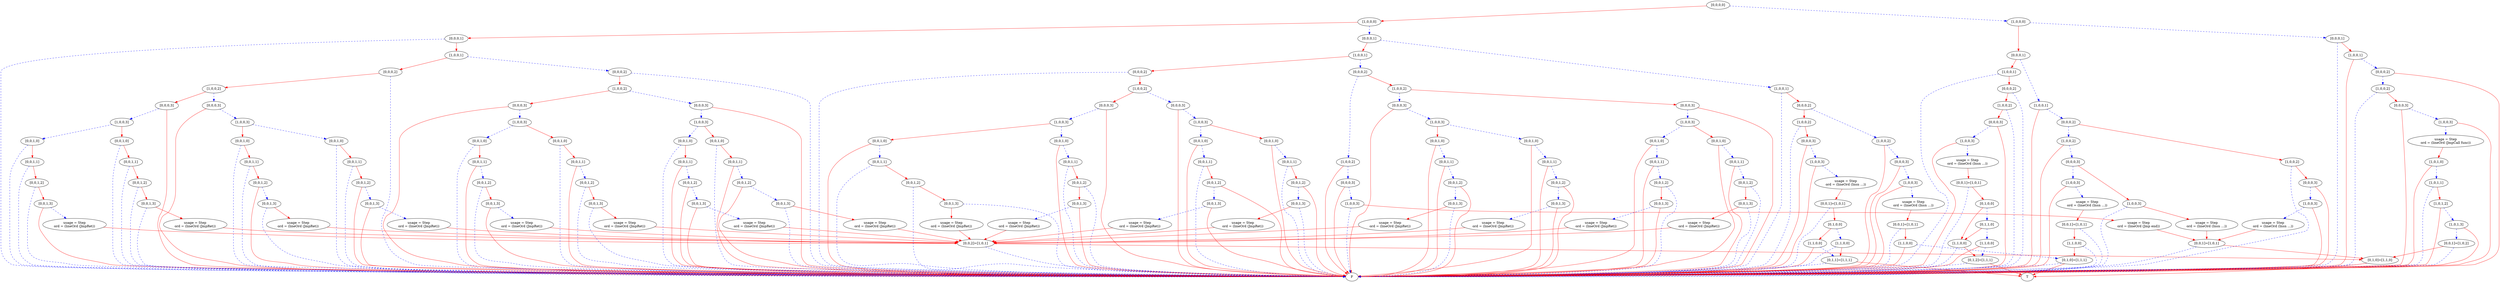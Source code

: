 digraph {
    1 [label=F];
    2 [label=T];
    3 [label="[0,1,0]=[1,1,0]"];
    4 [label="[0,0,2]=[1,0,1]"];
    5 [label="usage = Step\nord = (lineOrd (JmpRet))"];
    6 [label="[0,0,1,3]"];
    7 [label="[0,0,1,2]"];
    8 [label="[0,0,1,1]"];
    9 [label="[0,0,1,0]"];
    10 [label="usage = Step\nord = (lineOrd (JmpRet))"];
    11 [label="[0,0,1,3]"];
    12 [label="[0,0,1,2]"];
    13 [label="[0,0,1,1]"];
    14 [label="[0,0,1,0]"];
    15 [label="[1,0,0,3]"];
    16 [label="[0,0,0,3]"];
    17 [label="usage = Step\nord = (lineOrd (JmpRet))"];
    18 [label="[0,0,1,3]"];
    19 [label="[0,0,1,2]"];
    20 [label="[0,0,1,1]"];
    21 [label="[0,0,1,0]"];
    22 [label="usage = Step\nord = (lineOrd (JmpRet))"];
    23 [label="[0,0,1,3]"];
    24 [label="[0,0,1,2]"];
    25 [label="[0,0,1,1]"];
    26 [label="[0,0,1,0]"];
    27 [label="[1,0,0,3]"];
    28 [label="[0,0,0,3]"];
    29 [label="[1,0,0,2]"];
    30 [label="[0,0,0,2]"];
    31 [label="usage = Step\nord = (lineOrd (JmpRet))"];
    32 [label="[0,0,1,3]"];
    33 [label="[0,0,1,2]"];
    34 [label="[0,0,1,1]"];
    35 [label="[0,0,1,0]"];
    36 [label="usage = Step\nord = (lineOrd (JmpRet))"];
    37 [label="[0,0,1,3]"];
    38 [label="[0,0,1,2]"];
    39 [label="[0,0,1,1]"];
    40 [label="[0,0,1,0]"];
    41 [label="[1,0,0,3]"];
    42 [label="[0,0,0,3]"];
    43 [label="usage = Step\nord = (lineOrd (JmpRet))"];
    44 [label="[0,0,1,3]"];
    45 [label="[0,0,1,2]"];
    46 [label="[0,0,1,1]"];
    47 [label="[0,0,1,0]"];
    48 [label="usage = Step\nord = (lineOrd (JmpRet))"];
    49 [label="[0,0,1,3]"];
    50 [label="[0,0,1,2]"];
    51 [label="[0,0,1,1]"];
    52 [label="[0,0,1,0]"];
    53 [label="[1,0,0,3]"];
    54 [label="[0,0,0,3]"];
    55 [label="[1,0,0,2]"];
    56 [label="[0,0,0,2]"];
    57 [label="[1,0,0,1]"];
    58 [label="[0,0,0,1]"];
    59 [label="usage = Step\nord = (lineOrd (JmpRet))"];
    60 [label="[0,0,1,3]"];
    61 [label="[0,0,1,2]"];
    62 [label="[0,0,1,1]"];
    63 [label="[0,0,1,0]"];
    64 [label="usage = Step\nord = (lineOrd (JmpRet))"];
    65 [label="[0,0,1,3]"];
    66 [label="[0,0,1,2]"];
    67 [label="[0,0,1,1]"];
    68 [label="[0,0,1,0]"];
    69 [label="[1,0,0,3]"];
    70 [label="[0,0,0,3]"];
    71 [label="usage = Step\nord = (lineOrd (JmpRet))"];
    72 [label="[0,0,1,3]"];
    73 [label="[0,0,1,2]"];
    74 [label="[0,0,1,1]"];
    75 [label="[0,0,1,0]"];
    76 [label="usage = Step\nord = (lineOrd (JmpRet))"];
    77 [label="[0,0,1,3]"];
    78 [label="[0,0,1,2]"];
    79 [label="[0,0,1,1]"];
    80 [label="[0,0,1,0]"];
    81 [label="[1,0,0,3]"];
    82 [label="[0,0,0,3]"];
    83 [label="[1,0,0,2]"];
    84 [label="[0,0,0,2]"];
    85 [label="usage = Step\nord = (lineOrd (JmpRet))"];
    86 [label="[0,0,1,3]"];
    87 [label="[0,0,1,2]"];
    88 [label="[0,0,1,1]"];
    89 [label="[0,0,1,0]"];
    90 [label="usage = Step\nord = (lineOrd (JmpRet))"];
    91 [label="[0,0,1,3]"];
    92 [label="[0,0,1,2]"];
    93 [label="[0,0,1,1]"];
    94 [label="[0,0,1,0]"];
    95 [label="[1,0,0,3]"];
    96 [label="[0,0,0,3]"];
    97 [label="usage = Step\nord = (lineOrd (JmpRet))"];
    98 [label="[0,0,1,3]"];
    99 [label="[0,0,1,2]"];
    100 [label="[0,0,1,1]"];
    101 [label="[0,0,1,0]"];
    102 [label="usage = Step\nord = (lineOrd (JmpRet))"];
    103 [label="[0,0,1,3]"];
    104 [label="[0,0,1,2]"];
    105 [label="[0,0,1,1]"];
    106 [label="[0,0,1,0]"];
    107 [label="[1,0,0,3]"];
    108 [label="[0,0,0,3]"];
    109 [label="[1,0,0,2]"];
    110 [label="[0,0,1]=[1,0,1]"];
    111 [label="usage = Step\nord = (lineOrd (Jmp end))"];
    112 [label="[1,0,0,3]"];
    113 [label="[0,0,0,3]"];
    114 [label="[1,0,0,2]"];
    115 [label="[0,0,0,2]"];
    116 [label="[1,0,0,1]"];
    117 [label="[0,1,1]=[1,1,1]"];
    118 [label="[1,1,0,0]"];
    119 [label="[1,1,0,0]"];
    120 [label="[0,1,0,0]"];
    121 [label="[0,0,1]=[1,0,1]"];
    122 [label="usage = Step\nord = (lineOrd (Insn ...))"];
    123 [label="[1,0,0,3]"];
    124 [label="[0,0,0,3]"];
    125 [label="[1,0,0,2]"];
    126 [label="[0,1,0]=[1,1,1]"];
    127 [label="[1,1,0,0]"];
    128 [label="[0,0,1]=[1,0,1]"];
    129 [label="usage = Step\nord = (lineOrd (Insn ...))"];
    130 [label="[1,0,0,3]"];
    131 [label="[0,0,0,3]"];
    132 [label="[1,0,0,2]"];
    133 [label="[0,0,0,2]"];
    134 [label="[1,0,0,1]"];
    135 [label="[0,0,0,1]"];
    136 [label="[1,0,0,0]"];
    137 [label="[0,1,2]=[1,1,1]"];
    138 [label="[1,1,0,0]"];
    139 [label="[1,1,0,0]"];
    140 [label="[0,1,1,0]"];
    141 [label="[0,1,0,0]"];
    142 [label="[0,0,1]=[1,0,1]"];
    143 [label="usage = Step\nord = (lineOrd (Insn ...))"];
    144 [label="[1,0,0,3]"];
    145 [label="[0,0,0,3]"];
    146 [label="[1,0,0,2]"];
    147 [label="[0,0,0,2]"];
    148 [label="[1,0,0,1]"];
    149 [label="usage = Step\nord = (lineOrd (Insn ...))"];
    150 [label="[1,0,0,3]"];
    151 [label="[0,0,0,3]"];
    152 [label="[1,0,0,2]"];
    153 [label="usage = Step\nord = (lineOrd (Insn ...))"];
    154 [label="[1,0,0,3]"];
    155 [label="[1,1,0,0]"];
    156 [label="[0,0,1]=[1,0,1]"];
    157 [label="usage = Step\nord = (lineOrd (Insn ...))"];
    158 [label="[1,0,0,3]"];
    159 [label="[0,0,0,3]"];
    160 [label="[1,0,0,2]"];
    161 [label="[0,0,0,2]"];
    162 [label="[1,0,0,1]"];
    163 [label="[0,0,0,1]"];
    164 [label="[0,0,1]=[1,0,2]"];
    165 [label="[1,0,1,3]"];
    166 [label="[1,0,1,2]"];
    167 [label="[1,0,1,1]"];
    168 [label="[1,0,1,0]"];
    169 [label="usage = Step\nord = (lineOrd (JmpCall func))"];
    170 [label="[1,0,0,3]"];
    171 [label="[0,0,0,3]"];
    172 [label="[1,0,0,2]"];
    173 [label="[0,0,0,2]"];
    174 [label="[1,0,0,1]"];
    175 [label="[0,0,0,1]"];
    176 [label="[1,0,0,0]"];
    177 [label="[0,0,0,0]"];
    3 -> 1 [style=dashed
           ,color=blue];
    3 -> 2 [color=red];
    4 -> 3 [color=red];
    4 -> 1 [style=dashed
           ,color=blue];
    5 -> 4 [color=red];
    6 -> 5 [color=red];
    6 -> 1 [style=dashed
           ,color=blue];
    7 -> 6 [color=red];
    7 -> 1 [style=dashed
           ,color=blue];
    8 -> 7 [color=red];
    8 -> 1 [style=dashed
           ,color=blue];
    9 -> 8 [color=red];
    9 -> 1 [style=dashed
           ,color=blue];
    10 -> 4 [color=red];
    11 -> 10 [style=dashed
             ,color=blue];
    11 -> 1 [color=red];
    12 -> 11 [color=red];
    12 -> 1 [style=dashed
            ,color=blue];
    13 -> 12 [color=red];
    13 -> 1 [style=dashed
            ,color=blue];
    14 -> 13 [color=red];
    14 -> 1 [style=dashed
            ,color=blue];
    15 -> 9 [color=red];
    15 -> 14 [style=dashed
             ,color=blue];
    16 -> 15 [style=dashed
             ,color=blue];
    16 -> 1 [color=red];
    17 -> 4 [color=red];
    18 -> 17 [color=red];
    18 -> 1 [style=dashed
            ,color=blue];
    19 -> 18 [style=dashed
             ,color=blue];
    19 -> 1 [color=red];
    20 -> 19 [color=red];
    20 -> 1 [style=dashed
            ,color=blue];
    21 -> 20 [color=red];
    21 -> 1 [style=dashed
            ,color=blue];
    22 -> 4 [color=red];
    23 -> 22 [style=dashed
             ,color=blue];
    23 -> 1 [color=red];
    24 -> 23 [style=dashed
             ,color=blue];
    24 -> 1 [color=red];
    25 -> 24 [color=red];
    25 -> 1 [style=dashed
            ,color=blue];
    26 -> 25 [color=red];
    26 -> 1 [style=dashed
            ,color=blue];
    27 -> 21 [color=red];
    27 -> 26 [style=dashed
             ,color=blue];
    28 -> 27 [style=dashed
             ,color=blue];
    28 -> 1 [color=red];
    29 -> 16 [color=red];
    29 -> 28 [style=dashed
             ,color=blue];
    30 -> 29 [color=red];
    30 -> 1 [style=dashed
            ,color=blue];
    31 -> 4 [color=red];
    32 -> 31 [color=red];
    32 -> 1 [style=dashed
            ,color=blue];
    33 -> 32 [color=red];
    33 -> 1 [style=dashed
            ,color=blue];
    34 -> 33 [style=dashed
             ,color=blue];
    34 -> 1 [color=red];
    35 -> 34 [color=red];
    35 -> 1 [style=dashed
            ,color=blue];
    36 -> 4 [color=red];
    37 -> 36 [style=dashed
             ,color=blue];
    37 -> 1 [color=red];
    38 -> 37 [color=red];
    38 -> 1 [style=dashed
            ,color=blue];
    39 -> 38 [style=dashed
             ,color=blue];
    39 -> 1 [color=red];
    40 -> 39 [color=red];
    40 -> 1 [style=dashed
            ,color=blue];
    41 -> 35 [color=red];
    41 -> 40 [style=dashed
             ,color=blue];
    42 -> 41 [style=dashed
             ,color=blue];
    42 -> 1 [color=red];
    43 -> 4 [color=red];
    44 -> 43 [color=red];
    44 -> 1 [style=dashed
            ,color=blue];
    45 -> 44 [style=dashed
             ,color=blue];
    45 -> 1 [color=red];
    46 -> 45 [style=dashed
             ,color=blue];
    46 -> 1 [color=red];
    47 -> 46 [color=red];
    47 -> 1 [style=dashed
            ,color=blue];
    48 -> 4 [color=red];
    49 -> 48 [style=dashed
             ,color=blue];
    49 -> 1 [color=red];
    50 -> 49 [style=dashed
             ,color=blue];
    50 -> 1 [color=red];
    51 -> 50 [style=dashed
             ,color=blue];
    51 -> 1 [color=red];
    52 -> 51 [color=red];
    52 -> 1 [style=dashed
            ,color=blue];
    53 -> 47 [color=red];
    53 -> 52 [style=dashed
             ,color=blue];
    54 -> 53 [style=dashed
             ,color=blue];
    54 -> 1 [color=red];
    55 -> 42 [color=red];
    55 -> 54 [style=dashed
             ,color=blue];
    56 -> 55 [color=red];
    56 -> 1 [style=dashed
            ,color=blue];
    57 -> 30 [color=red];
    57 -> 56 [style=dashed
             ,color=blue];
    58 -> 57 [color=red];
    58 -> 1 [style=dashed
            ,color=blue];
    59 -> 4 [color=red];
    60 -> 59 [color=red];
    60 -> 1 [style=dashed
            ,color=blue];
    61 -> 60 [color=red];
    61 -> 1 [style=dashed
            ,color=blue];
    62 -> 61 [color=red];
    62 -> 1 [style=dashed
            ,color=blue];
    63 -> 62 [style=dashed
             ,color=blue];
    63 -> 1 [color=red];
    64 -> 4 [color=red];
    65 -> 64 [style=dashed
             ,color=blue];
    65 -> 1 [color=red];
    66 -> 65 [color=red];
    66 -> 1 [style=dashed
            ,color=blue];
    67 -> 66 [color=red];
    67 -> 1 [style=dashed
            ,color=blue];
    68 -> 67 [style=dashed
             ,color=blue];
    68 -> 1 [color=red];
    69 -> 63 [color=red];
    69 -> 68 [style=dashed
             ,color=blue];
    70 -> 69 [style=dashed
             ,color=blue];
    70 -> 1 [color=red];
    71 -> 4 [color=red];
    72 -> 71 [color=red];
    72 -> 1 [style=dashed
            ,color=blue];
    73 -> 72 [style=dashed
             ,color=blue];
    73 -> 1 [color=red];
    74 -> 73 [color=red];
    74 -> 1 [style=dashed
            ,color=blue];
    75 -> 74 [style=dashed
             ,color=blue];
    75 -> 1 [color=red];
    76 -> 4 [color=red];
    77 -> 76 [style=dashed
             ,color=blue];
    77 -> 1 [color=red];
    78 -> 77 [style=dashed
             ,color=blue];
    78 -> 1 [color=red];
    79 -> 78 [color=red];
    79 -> 1 [style=dashed
            ,color=blue];
    80 -> 79 [style=dashed
             ,color=blue];
    80 -> 1 [color=red];
    81 -> 75 [color=red];
    81 -> 80 [style=dashed
             ,color=blue];
    82 -> 81 [style=dashed
             ,color=blue];
    82 -> 1 [color=red];
    83 -> 70 [color=red];
    83 -> 82 [style=dashed
             ,color=blue];
    84 -> 83 [color=red];
    84 -> 1 [style=dashed
            ,color=blue];
    85 -> 4 [color=red];
    86 -> 85 [color=red];
    86 -> 1 [style=dashed
            ,color=blue];
    87 -> 86 [color=red];
    87 -> 1 [style=dashed
            ,color=blue];
    88 -> 87 [style=dashed
             ,color=blue];
    88 -> 1 [color=red];
    89 -> 88 [style=dashed
             ,color=blue];
    89 -> 1 [color=red];
    90 -> 4 [color=red];
    91 -> 90 [style=dashed
             ,color=blue];
    91 -> 1 [color=red];
    92 -> 91 [color=red];
    92 -> 1 [style=dashed
            ,color=blue];
    93 -> 92 [style=dashed
             ,color=blue];
    93 -> 1 [color=red];
    94 -> 93 [style=dashed
             ,color=blue];
    94 -> 1 [color=red];
    95 -> 89 [color=red];
    95 -> 94 [style=dashed
             ,color=blue];
    96 -> 95 [style=dashed
             ,color=blue];
    96 -> 1 [color=red];
    97 -> 4 [color=red];
    98 -> 97 [color=red];
    98 -> 1 [style=dashed
            ,color=blue];
    99 -> 98 [style=dashed
             ,color=blue];
    99 -> 1 [color=red];
    100 -> 99 [style=dashed
              ,color=blue];
    100 -> 1 [color=red];
    101 -> 100 [style=dashed
               ,color=blue];
    101 -> 1 [color=red];
    102 -> 4 [color=red];
    103 -> 102 [style=dashed
               ,color=blue];
    103 -> 1 [color=red];
    104 -> 103 [style=dashed
               ,color=blue];
    104 -> 1 [color=red];
    105 -> 104 [style=dashed
               ,color=blue];
    105 -> 1 [color=red];
    106 -> 105 [style=dashed
               ,color=blue];
    106 -> 1 [color=red];
    107 -> 101 [color=red];
    107 -> 106 [style=dashed
               ,color=blue];
    108 -> 107 [style=dashed
               ,color=blue];
    108 -> 1 [color=red];
    109 -> 96 [color=red];
    109 -> 108 [style=dashed
               ,color=blue];
    110 -> 3 [color=red];
    110 -> 1 [style=dashed
             ,color=blue];
    111 -> 110 [color=red];
    112 -> 111 [color=red];
    112 -> 1 [style=dashed
             ,color=blue];
    113 -> 112 [style=dashed
               ,color=blue];
    113 -> 1 [color=red];
    114 -> 113 [style=dashed
               ,color=blue];
    114 -> 1 [color=red];
    115 -> 109 [color=red];
    115 -> 114 [style=dashed
               ,color=blue];
    116 -> 84 [color=red];
    116 -> 115 [style=dashed
               ,color=blue];
    117 -> 1 [style=dashed
             ,color=blue];
    117 -> 2 [color=red];
    118 -> 117 [style=dashed
               ,color=blue];
    118 -> 1 [color=red];
    119 -> 117 [color=red];
    119 -> 1 [style=dashed
             ,color=blue];
    120 -> 118 [color=red];
    120 -> 119 [style=dashed
               ,color=blue];
    121 -> 120 [color=red];
    121 -> 1 [style=dashed
             ,color=blue];
    122 -> 121 [color=red];
    123 -> 122 [style=dashed
               ,color=blue];
    123 -> 1 [color=red];
    124 -> 123 [style=dashed
               ,color=blue];
    124 -> 1 [color=red];
    125 -> 124 [color=red];
    125 -> 1 [style=dashed
             ,color=blue];
    126 -> 1 [style=dashed
             ,color=blue];
    126 -> 2 [color=red];
    127 -> 126 [style=dashed
               ,color=blue];
    127 -> 1 [color=red];
    128 -> 127 [color=red];
    128 -> 1 [style=dashed
             ,color=blue];
    129 -> 128 [color=red];
    130 -> 129 [style=dashed
               ,color=blue];
    130 -> 1 [color=red];
    131 -> 130 [style=dashed
               ,color=blue];
    131 -> 1 [color=red];
    132 -> 131 [style=dashed
               ,color=blue];
    132 -> 1 [color=red];
    133 -> 125 [color=red];
    133 -> 132 [style=dashed
               ,color=blue];
    134 -> 133 [color=red];
    134 -> 1 [style=dashed
             ,color=blue];
    135 -> 116 [color=red];
    135 -> 134 [style=dashed
               ,color=blue];
    136 -> 58 [color=red];
    136 -> 135 [style=dashed
               ,color=blue];
    137 -> 1 [style=dashed
             ,color=blue];
    137 -> 2 [color=red];
    138 -> 137 [color=red];
    138 -> 1 [style=dashed
             ,color=blue];
    139 -> 137 [style=dashed
               ,color=blue];
    139 -> 1 [color=red];
    140 -> 138 [color=red];
    140 -> 139 [style=dashed
               ,color=blue];
    141 -> 138 [color=red];
    141 -> 140 [style=dashed
               ,color=blue];
    142 -> 141 [color=red];
    142 -> 1 [style=dashed
             ,color=blue];
    143 -> 142 [color=red];
    144 -> 143 [style=dashed
               ,color=blue];
    144 -> 1 [color=red];
    145 -> 144 [style=dashed
               ,color=blue];
    145 -> 1 [color=red];
    146 -> 145 [color=red];
    146 -> 1 [style=dashed
             ,color=blue];
    147 -> 146 [color=red];
    147 -> 1 [style=dashed
             ,color=blue];
    148 -> 147 [color=red];
    148 -> 1 [style=dashed
             ,color=blue];
    149 -> 110 [color=red];
    150 -> 149 [style=dashed
               ,color=blue];
    150 -> 1 [color=red];
    151 -> 150 [style=dashed
               ,color=blue];
    151 -> 1 [color=red];
    152 -> 151 [color=red];
    152 -> 1 [style=dashed
             ,color=blue];
    153 -> 110 [color=red];
    154 -> 153 [color=red];
    154 -> 1 [style=dashed
             ,color=blue];
    155 -> 126 [color=red];
    155 -> 1 [style=dashed
             ,color=blue];
    156 -> 155 [color=red];
    156 -> 1 [style=dashed
             ,color=blue];
    157 -> 156 [color=red];
    158 -> 157 [style=dashed
               ,color=blue];
    158 -> 1 [color=red];
    159 -> 154 [color=red];
    159 -> 158 [style=dashed
               ,color=blue];
    160 -> 159 [style=dashed
               ,color=blue];
    160 -> 1 [color=red];
    161 -> 152 [color=red];
    161 -> 160 [style=dashed
               ,color=blue];
    162 -> 161 [style=dashed
               ,color=blue];
    162 -> 1 [color=red];
    163 -> 148 [color=red];
    163 -> 162 [style=dashed
               ,color=blue];
    164 -> 3 [color=red];
    164 -> 1 [style=dashed
             ,color=blue];
    165 -> 164 [style=dashed
               ,color=blue];
    165 -> 1 [color=red];
    166 -> 165 [style=dashed
               ,color=blue];
    166 -> 1 [color=red];
    167 -> 166 [color=red];
    167 -> 1 [style=dashed
             ,color=blue];
    168 -> 167 [style=dashed
               ,color=blue];
    168 -> 1 [color=red];
    169 -> 168 [color=red];
    170 -> 169 [style=dashed
               ,color=blue];
    170 -> 1 [color=red];
    171 -> 170 [style=dashed
               ,color=blue];
    171 -> 1 [color=red];
    172 -> 171 [color=red];
    172 -> 1 [style=dashed
             ,color=blue];
    173 -> 172 [style=dashed
               ,color=blue];
    173 -> 1 [color=red];
    174 -> 173 [style=dashed
               ,color=blue];
    174 -> 1 [color=red];
    175 -> 174 [color=red];
    175 -> 1 [style=dashed
             ,color=blue];
    176 -> 163 [color=red];
    176 -> 175 [style=dashed
               ,color=blue];
    177 -> 136 [color=red];
    177 -> 176 [style=dashed
               ,color=blue];
}